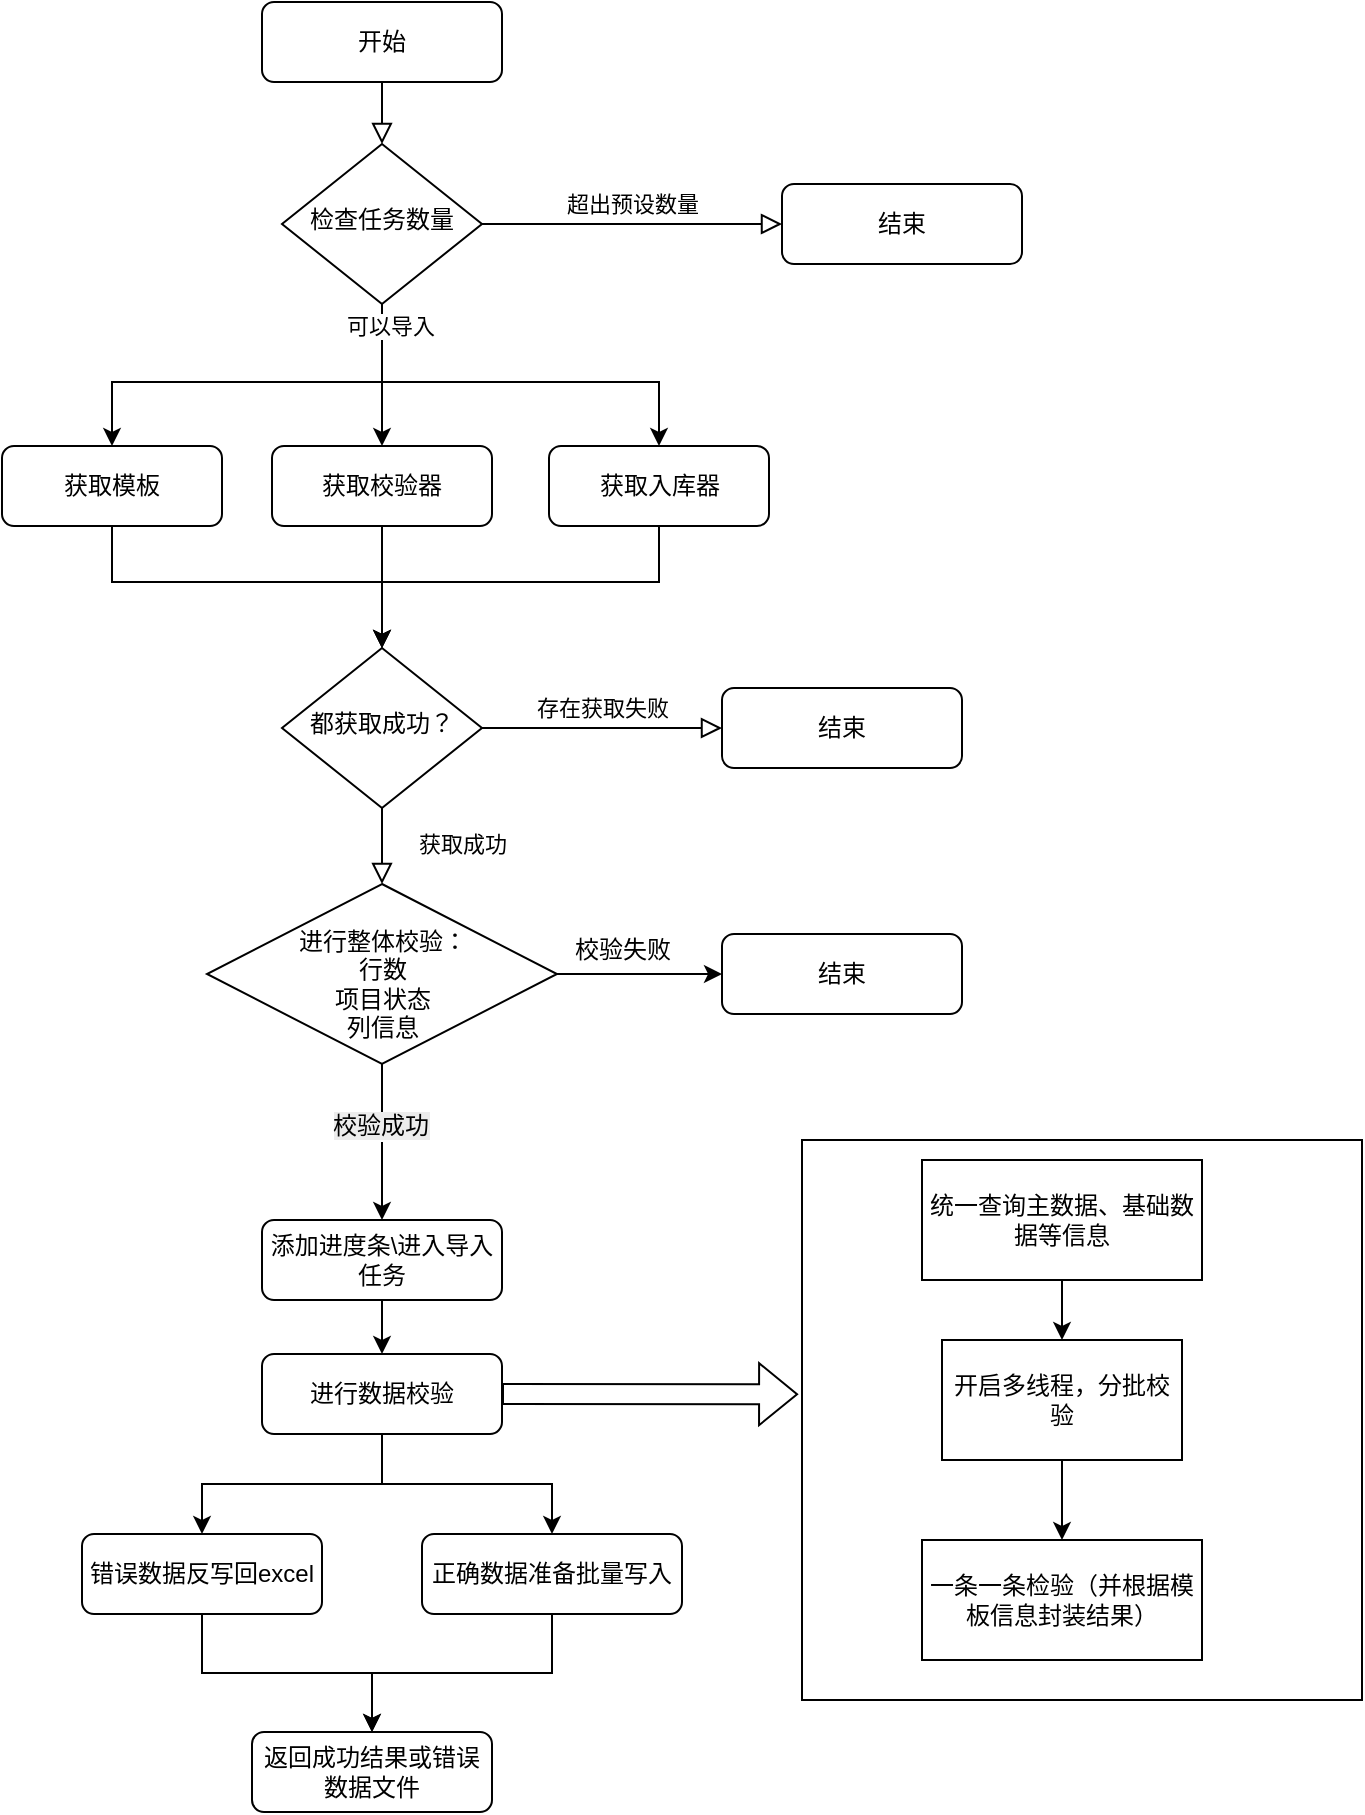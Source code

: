 <mxfile version="28.0.7">
  <diagram id="C5RBs43oDa-KdzZeNtuy" name="Page-1">
    <mxGraphModel dx="1378" dy="756" grid="1" gridSize="10" guides="1" tooltips="1" connect="1" arrows="1" fold="1" page="1" pageScale="1" pageWidth="827" pageHeight="1169" math="0" shadow="0">
      <root>
        <mxCell id="WIyWlLk6GJQsqaUBKTNV-0" />
        <mxCell id="WIyWlLk6GJQsqaUBKTNV-1" parent="WIyWlLk6GJQsqaUBKTNV-0" />
        <mxCell id="WIyWlLk6GJQsqaUBKTNV-2" value="" style="rounded=0;html=1;jettySize=auto;orthogonalLoop=1;fontSize=11;endArrow=block;endFill=0;endSize=8;strokeWidth=1;shadow=0;labelBackgroundColor=none;edgeStyle=orthogonalEdgeStyle;" parent="WIyWlLk6GJQsqaUBKTNV-1" source="WIyWlLk6GJQsqaUBKTNV-3" target="WIyWlLk6GJQsqaUBKTNV-6" edge="1">
          <mxGeometry relative="1" as="geometry" />
        </mxCell>
        <mxCell id="WIyWlLk6GJQsqaUBKTNV-3" value="开始" style="rounded=1;whiteSpace=wrap;html=1;fontSize=12;glass=0;strokeWidth=1;shadow=0;" parent="WIyWlLk6GJQsqaUBKTNV-1" vertex="1">
          <mxGeometry x="160" y="80" width="120" height="40" as="geometry" />
        </mxCell>
        <mxCell id="WIyWlLk6GJQsqaUBKTNV-5" value="超出预设数量" style="edgeStyle=orthogonalEdgeStyle;rounded=0;html=1;jettySize=auto;orthogonalLoop=1;fontSize=11;endArrow=block;endFill=0;endSize=8;strokeWidth=1;shadow=0;labelBackgroundColor=none;" parent="WIyWlLk6GJQsqaUBKTNV-1" source="WIyWlLk6GJQsqaUBKTNV-6" target="WIyWlLk6GJQsqaUBKTNV-7" edge="1">
          <mxGeometry y="10" relative="1" as="geometry">
            <mxPoint as="offset" />
          </mxGeometry>
        </mxCell>
        <mxCell id="CE-49JzF6KRgbarHNRXE-3" style="edgeStyle=orthogonalEdgeStyle;rounded=0;orthogonalLoop=1;jettySize=auto;html=1;exitX=0.5;exitY=1;exitDx=0;exitDy=0;entryX=0.5;entryY=0;entryDx=0;entryDy=0;" edge="1" parent="WIyWlLk6GJQsqaUBKTNV-1" source="WIyWlLk6GJQsqaUBKTNV-6" target="CE-49JzF6KRgbarHNRXE-1">
          <mxGeometry relative="1" as="geometry" />
        </mxCell>
        <mxCell id="CE-49JzF6KRgbarHNRXE-4" style="edgeStyle=orthogonalEdgeStyle;rounded=0;orthogonalLoop=1;jettySize=auto;html=1;" edge="1" parent="WIyWlLk6GJQsqaUBKTNV-1" source="WIyWlLk6GJQsqaUBKTNV-6" target="CE-49JzF6KRgbarHNRXE-0">
          <mxGeometry relative="1" as="geometry">
            <Array as="points">
              <mxPoint x="220" y="270" />
              <mxPoint x="85" y="270" />
            </Array>
          </mxGeometry>
        </mxCell>
        <mxCell id="CE-49JzF6KRgbarHNRXE-5" style="edgeStyle=orthogonalEdgeStyle;rounded=0;orthogonalLoop=1;jettySize=auto;html=1;entryX=0.5;entryY=0;entryDx=0;entryDy=0;" edge="1" parent="WIyWlLk6GJQsqaUBKTNV-1" source="WIyWlLk6GJQsqaUBKTNV-6" target="CE-49JzF6KRgbarHNRXE-2">
          <mxGeometry relative="1" as="geometry">
            <Array as="points">
              <mxPoint x="220" y="270" />
              <mxPoint x="359" y="270" />
            </Array>
          </mxGeometry>
        </mxCell>
        <mxCell id="CE-49JzF6KRgbarHNRXE-6" value="可以导入" style="edgeLabel;html=1;align=center;verticalAlign=middle;resizable=0;points=[];" vertex="1" connectable="0" parent="CE-49JzF6KRgbarHNRXE-5">
          <mxGeometry x="-0.899" y="4" relative="1" as="geometry">
            <mxPoint as="offset" />
          </mxGeometry>
        </mxCell>
        <mxCell id="WIyWlLk6GJQsqaUBKTNV-6" value="检查任务数量" style="rhombus;whiteSpace=wrap;html=1;shadow=0;fontFamily=Helvetica;fontSize=12;align=center;strokeWidth=1;spacing=6;spacingTop=-4;" parent="WIyWlLk6GJQsqaUBKTNV-1" vertex="1">
          <mxGeometry x="170" y="151" width="100" height="80" as="geometry" />
        </mxCell>
        <mxCell id="WIyWlLk6GJQsqaUBKTNV-7" value="结束" style="rounded=1;whiteSpace=wrap;html=1;fontSize=12;glass=0;strokeWidth=1;shadow=0;" parent="WIyWlLk6GJQsqaUBKTNV-1" vertex="1">
          <mxGeometry x="420" y="171" width="120" height="40" as="geometry" />
        </mxCell>
        <mxCell id="WIyWlLk6GJQsqaUBKTNV-8" value="获取成功" style="rounded=0;html=1;jettySize=auto;orthogonalLoop=1;fontSize=11;endArrow=block;endFill=0;endSize=8;strokeWidth=1;shadow=0;labelBackgroundColor=none;edgeStyle=orthogonalEdgeStyle;entryX=0.5;entryY=0;entryDx=0;entryDy=0;" parent="WIyWlLk6GJQsqaUBKTNV-1" source="WIyWlLk6GJQsqaUBKTNV-10" target="CE-49JzF6KRgbarHNRXE-10" edge="1">
          <mxGeometry x="0.059" y="40" relative="1" as="geometry">
            <mxPoint as="offset" />
            <mxPoint x="220" y="680" as="targetPoint" />
            <Array as="points" />
          </mxGeometry>
        </mxCell>
        <mxCell id="WIyWlLk6GJQsqaUBKTNV-9" value="存在获取失败" style="edgeStyle=orthogonalEdgeStyle;rounded=0;html=1;jettySize=auto;orthogonalLoop=1;fontSize=11;endArrow=block;endFill=0;endSize=8;strokeWidth=1;shadow=0;labelBackgroundColor=none;" parent="WIyWlLk6GJQsqaUBKTNV-1" source="WIyWlLk6GJQsqaUBKTNV-10" target="WIyWlLk6GJQsqaUBKTNV-12" edge="1">
          <mxGeometry y="10" relative="1" as="geometry">
            <mxPoint as="offset" />
          </mxGeometry>
        </mxCell>
        <mxCell id="WIyWlLk6GJQsqaUBKTNV-10" value="都获取成功？" style="rhombus;whiteSpace=wrap;html=1;shadow=0;fontFamily=Helvetica;fontSize=12;align=center;strokeWidth=1;spacing=6;spacingTop=-4;" parent="WIyWlLk6GJQsqaUBKTNV-1" vertex="1">
          <mxGeometry x="170" y="403" width="100" height="80" as="geometry" />
        </mxCell>
        <mxCell id="WIyWlLk6GJQsqaUBKTNV-12" value="结束" style="rounded=1;whiteSpace=wrap;html=1;fontSize=12;glass=0;strokeWidth=1;shadow=0;" parent="WIyWlLk6GJQsqaUBKTNV-1" vertex="1">
          <mxGeometry x="390" y="423" width="120" height="40" as="geometry" />
        </mxCell>
        <mxCell id="CE-49JzF6KRgbarHNRXE-8" style="edgeStyle=orthogonalEdgeStyle;rounded=0;orthogonalLoop=1;jettySize=auto;html=1;exitX=0.5;exitY=1;exitDx=0;exitDy=0;entryX=0.5;entryY=0;entryDx=0;entryDy=0;" edge="1" parent="WIyWlLk6GJQsqaUBKTNV-1" source="CE-49JzF6KRgbarHNRXE-0" target="WIyWlLk6GJQsqaUBKTNV-10">
          <mxGeometry relative="1" as="geometry">
            <Array as="points">
              <mxPoint x="85" y="370" />
              <mxPoint x="220" y="370" />
            </Array>
          </mxGeometry>
        </mxCell>
        <mxCell id="CE-49JzF6KRgbarHNRXE-0" value="获取模板" style="rounded=1;whiteSpace=wrap;html=1;" vertex="1" parent="WIyWlLk6GJQsqaUBKTNV-1">
          <mxGeometry x="30" y="302" width="110" height="40" as="geometry" />
        </mxCell>
        <mxCell id="CE-49JzF6KRgbarHNRXE-7" style="edgeStyle=orthogonalEdgeStyle;rounded=0;orthogonalLoop=1;jettySize=auto;html=1;entryX=0.5;entryY=0;entryDx=0;entryDy=0;" edge="1" parent="WIyWlLk6GJQsqaUBKTNV-1" source="CE-49JzF6KRgbarHNRXE-1" target="WIyWlLk6GJQsqaUBKTNV-10">
          <mxGeometry relative="1" as="geometry" />
        </mxCell>
        <mxCell id="CE-49JzF6KRgbarHNRXE-1" value="获取校验器" style="rounded=1;whiteSpace=wrap;html=1;" vertex="1" parent="WIyWlLk6GJQsqaUBKTNV-1">
          <mxGeometry x="165" y="302" width="110" height="40" as="geometry" />
        </mxCell>
        <mxCell id="CE-49JzF6KRgbarHNRXE-9" style="edgeStyle=orthogonalEdgeStyle;rounded=0;orthogonalLoop=1;jettySize=auto;html=1;exitX=0.5;exitY=1;exitDx=0;exitDy=0;entryX=0.5;entryY=0;entryDx=0;entryDy=0;" edge="1" parent="WIyWlLk6GJQsqaUBKTNV-1" source="CE-49JzF6KRgbarHNRXE-2" target="WIyWlLk6GJQsqaUBKTNV-10">
          <mxGeometry relative="1" as="geometry">
            <Array as="points">
              <mxPoint x="359" y="370" />
              <mxPoint x="220" y="370" />
            </Array>
          </mxGeometry>
        </mxCell>
        <mxCell id="CE-49JzF6KRgbarHNRXE-2" value="获取入库器" style="rounded=1;whiteSpace=wrap;html=1;" vertex="1" parent="WIyWlLk6GJQsqaUBKTNV-1">
          <mxGeometry x="303.5" y="302" width="110" height="40" as="geometry" />
        </mxCell>
        <mxCell id="CE-49JzF6KRgbarHNRXE-13" style="edgeStyle=orthogonalEdgeStyle;rounded=0;orthogonalLoop=1;jettySize=auto;html=1;exitX=1;exitY=0.5;exitDx=0;exitDy=0;entryX=0;entryY=0.5;entryDx=0;entryDy=0;" edge="1" parent="WIyWlLk6GJQsqaUBKTNV-1" source="CE-49JzF6KRgbarHNRXE-10" target="CE-49JzF6KRgbarHNRXE-12">
          <mxGeometry relative="1" as="geometry" />
        </mxCell>
        <mxCell id="CE-49JzF6KRgbarHNRXE-16" style="edgeStyle=orthogonalEdgeStyle;rounded=0;orthogonalLoop=1;jettySize=auto;html=1;exitX=0.5;exitY=1;exitDx=0;exitDy=0;entryX=0.5;entryY=0;entryDx=0;entryDy=0;" edge="1" parent="WIyWlLk6GJQsqaUBKTNV-1" source="CE-49JzF6KRgbarHNRXE-10" target="CE-49JzF6KRgbarHNRXE-15">
          <mxGeometry relative="1" as="geometry" />
        </mxCell>
        <mxCell id="CE-49JzF6KRgbarHNRXE-17" value="&lt;span style=&quot;font-size: 12px; text-wrap-mode: wrap; background-color: rgb(236, 236, 236);&quot;&gt;校验成功&lt;/span&gt;" style="edgeLabel;html=1;align=center;verticalAlign=middle;resizable=0;points=[];" vertex="1" connectable="0" parent="CE-49JzF6KRgbarHNRXE-16">
          <mxGeometry x="-0.22" y="-1" relative="1" as="geometry">
            <mxPoint as="offset" />
          </mxGeometry>
        </mxCell>
        <mxCell id="CE-49JzF6KRgbarHNRXE-10" value="&amp;nbsp; &amp;nbsp; &lt;br&gt;进行整体校验：&lt;br&gt;行数&lt;br&gt;项目状态&lt;br&gt;列信息" style="rhombus;whiteSpace=wrap;html=1;shadow=0;fontFamily=Helvetica;fontSize=12;align=center;strokeWidth=1;spacing=6;spacingTop=-4;" vertex="1" parent="WIyWlLk6GJQsqaUBKTNV-1">
          <mxGeometry x="132.5" y="521" width="175" height="90" as="geometry" />
        </mxCell>
        <mxCell id="CE-49JzF6KRgbarHNRXE-12" value="结束" style="rounded=1;whiteSpace=wrap;html=1;fontSize=12;glass=0;strokeWidth=1;shadow=0;" vertex="1" parent="WIyWlLk6GJQsqaUBKTNV-1">
          <mxGeometry x="390" y="546" width="120" height="40" as="geometry" />
        </mxCell>
        <mxCell id="CE-49JzF6KRgbarHNRXE-14" value="校验失败" style="text;html=1;align=center;verticalAlign=middle;resizable=0;points=[];autosize=1;strokeColor=none;fillColor=none;" vertex="1" parent="WIyWlLk6GJQsqaUBKTNV-1">
          <mxGeometry x="305" y="539" width="70" height="30" as="geometry" />
        </mxCell>
        <mxCell id="CE-49JzF6KRgbarHNRXE-19" style="edgeStyle=orthogonalEdgeStyle;rounded=0;orthogonalLoop=1;jettySize=auto;html=1;exitX=0.5;exitY=1;exitDx=0;exitDy=0;entryX=0.5;entryY=0;entryDx=0;entryDy=0;" edge="1" parent="WIyWlLk6GJQsqaUBKTNV-1" source="CE-49JzF6KRgbarHNRXE-15" target="CE-49JzF6KRgbarHNRXE-18">
          <mxGeometry relative="1" as="geometry" />
        </mxCell>
        <mxCell id="CE-49JzF6KRgbarHNRXE-15" value="添加进度条\进入导入任务" style="rounded=1;whiteSpace=wrap;html=1;fontSize=12;glass=0;strokeWidth=1;shadow=0;" vertex="1" parent="WIyWlLk6GJQsqaUBKTNV-1">
          <mxGeometry x="160" y="689" width="120" height="40" as="geometry" />
        </mxCell>
        <mxCell id="CE-49JzF6KRgbarHNRXE-22" style="edgeStyle=orthogonalEdgeStyle;rounded=0;orthogonalLoop=1;jettySize=auto;html=1;exitX=0.5;exitY=1;exitDx=0;exitDy=0;entryX=0.5;entryY=0;entryDx=0;entryDy=0;" edge="1" parent="WIyWlLk6GJQsqaUBKTNV-1" source="CE-49JzF6KRgbarHNRXE-18" target="CE-49JzF6KRgbarHNRXE-20">
          <mxGeometry relative="1" as="geometry" />
        </mxCell>
        <mxCell id="CE-49JzF6KRgbarHNRXE-23" style="edgeStyle=orthogonalEdgeStyle;rounded=0;orthogonalLoop=1;jettySize=auto;html=1;exitX=0.5;exitY=1;exitDx=0;exitDy=0;entryX=0.5;entryY=0;entryDx=0;entryDy=0;" edge="1" parent="WIyWlLk6GJQsqaUBKTNV-1" source="CE-49JzF6KRgbarHNRXE-18" target="CE-49JzF6KRgbarHNRXE-21">
          <mxGeometry relative="1" as="geometry" />
        </mxCell>
        <mxCell id="CE-49JzF6KRgbarHNRXE-18" value="进行数据校验" style="rounded=1;whiteSpace=wrap;html=1;fontSize=12;glass=0;strokeWidth=1;shadow=0;" vertex="1" parent="WIyWlLk6GJQsqaUBKTNV-1">
          <mxGeometry x="160" y="756" width="120" height="40" as="geometry" />
        </mxCell>
        <mxCell id="CE-49JzF6KRgbarHNRXE-25" style="edgeStyle=orthogonalEdgeStyle;rounded=0;orthogonalLoop=1;jettySize=auto;html=1;exitX=0.5;exitY=1;exitDx=0;exitDy=0;" edge="1" parent="WIyWlLk6GJQsqaUBKTNV-1" source="CE-49JzF6KRgbarHNRXE-20" target="CE-49JzF6KRgbarHNRXE-24">
          <mxGeometry relative="1" as="geometry" />
        </mxCell>
        <mxCell id="CE-49JzF6KRgbarHNRXE-20" value="错误数据反写回excel" style="rounded=1;whiteSpace=wrap;html=1;fontSize=12;glass=0;strokeWidth=1;shadow=0;" vertex="1" parent="WIyWlLk6GJQsqaUBKTNV-1">
          <mxGeometry x="70" y="846" width="120" height="40" as="geometry" />
        </mxCell>
        <mxCell id="CE-49JzF6KRgbarHNRXE-26" style="edgeStyle=orthogonalEdgeStyle;rounded=0;orthogonalLoop=1;jettySize=auto;html=1;exitX=0.5;exitY=1;exitDx=0;exitDy=0;entryX=0.5;entryY=0;entryDx=0;entryDy=0;" edge="1" parent="WIyWlLk6GJQsqaUBKTNV-1" source="CE-49JzF6KRgbarHNRXE-21" target="CE-49JzF6KRgbarHNRXE-24">
          <mxGeometry relative="1" as="geometry" />
        </mxCell>
        <mxCell id="CE-49JzF6KRgbarHNRXE-21" value="正确数据准备批量写入" style="rounded=1;whiteSpace=wrap;html=1;fontSize=12;glass=0;strokeWidth=1;shadow=0;" vertex="1" parent="WIyWlLk6GJQsqaUBKTNV-1">
          <mxGeometry x="240" y="846" width="130" height="40" as="geometry" />
        </mxCell>
        <mxCell id="CE-49JzF6KRgbarHNRXE-24" value="返回成功结果或错误数据文件" style="rounded=1;whiteSpace=wrap;html=1;fontSize=12;glass=0;strokeWidth=1;shadow=0;" vertex="1" parent="WIyWlLk6GJQsqaUBKTNV-1">
          <mxGeometry x="155" y="945" width="120" height="40" as="geometry" />
        </mxCell>
        <mxCell id="CE-49JzF6KRgbarHNRXE-27" value="" style="whiteSpace=wrap;html=1;aspect=fixed;" vertex="1" parent="WIyWlLk6GJQsqaUBKTNV-1">
          <mxGeometry x="430" y="649" width="280" height="280" as="geometry" />
        </mxCell>
        <mxCell id="CE-49JzF6KRgbarHNRXE-28" value="" style="shape=flexArrow;endArrow=classic;html=1;rounded=0;exitX=1;exitY=0.5;exitDx=0;exitDy=0;entryX=-0.007;entryY=0.454;entryDx=0;entryDy=0;entryPerimeter=0;" edge="1" parent="WIyWlLk6GJQsqaUBKTNV-1" source="CE-49JzF6KRgbarHNRXE-18" target="CE-49JzF6KRgbarHNRXE-27">
          <mxGeometry width="50" height="50" relative="1" as="geometry">
            <mxPoint x="350" y="809" as="sourcePoint" />
            <mxPoint x="400" y="759" as="targetPoint" />
          </mxGeometry>
        </mxCell>
        <mxCell id="CE-49JzF6KRgbarHNRXE-32" style="edgeStyle=orthogonalEdgeStyle;rounded=0;orthogonalLoop=1;jettySize=auto;html=1;exitX=0.5;exitY=1;exitDx=0;exitDy=0;" edge="1" parent="WIyWlLk6GJQsqaUBKTNV-1" source="CE-49JzF6KRgbarHNRXE-29" target="CE-49JzF6KRgbarHNRXE-31">
          <mxGeometry relative="1" as="geometry" />
        </mxCell>
        <mxCell id="CE-49JzF6KRgbarHNRXE-29" value="统一查询主数据、基础数据等信息" style="rounded=0;whiteSpace=wrap;html=1;" vertex="1" parent="WIyWlLk6GJQsqaUBKTNV-1">
          <mxGeometry x="490" y="659" width="140" height="60" as="geometry" />
        </mxCell>
        <mxCell id="CE-49JzF6KRgbarHNRXE-30" value="一条一条检验（并根据模板信息封装结果）" style="rounded=0;whiteSpace=wrap;html=1;" vertex="1" parent="WIyWlLk6GJQsqaUBKTNV-1">
          <mxGeometry x="490" y="849" width="140" height="60" as="geometry" />
        </mxCell>
        <mxCell id="CE-49JzF6KRgbarHNRXE-33" style="edgeStyle=orthogonalEdgeStyle;rounded=0;orthogonalLoop=1;jettySize=auto;html=1;exitX=0.5;exitY=1;exitDx=0;exitDy=0;" edge="1" parent="WIyWlLk6GJQsqaUBKTNV-1" source="CE-49JzF6KRgbarHNRXE-31" target="CE-49JzF6KRgbarHNRXE-30">
          <mxGeometry relative="1" as="geometry" />
        </mxCell>
        <mxCell id="CE-49JzF6KRgbarHNRXE-31" value="开启多线程，分批校验" style="rounded=0;whiteSpace=wrap;html=1;" vertex="1" parent="WIyWlLk6GJQsqaUBKTNV-1">
          <mxGeometry x="500" y="749" width="120" height="60" as="geometry" />
        </mxCell>
      </root>
    </mxGraphModel>
  </diagram>
</mxfile>
